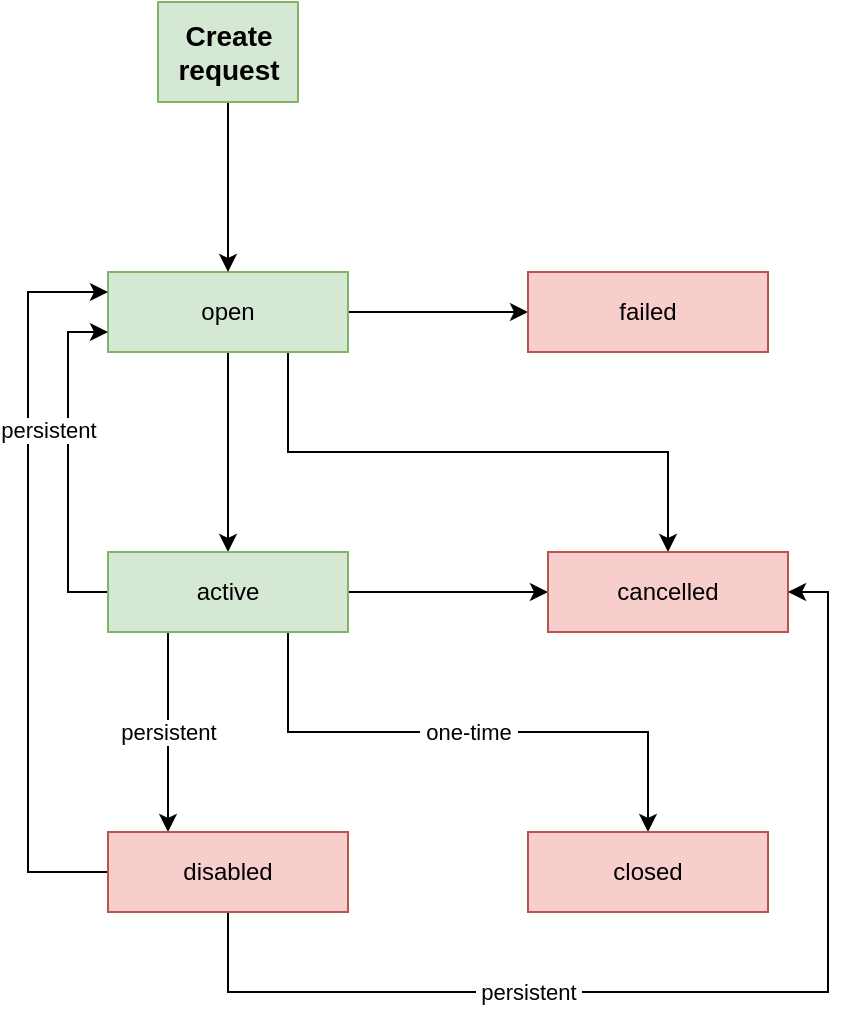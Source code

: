 <mxfile version="26.0.4">
  <diagram name="Page-1" id="JCY_7pM3ajEWTNnSOldf">
    <mxGraphModel dx="1114" dy="1198" grid="1" gridSize="10" guides="1" tooltips="1" connect="1" arrows="1" fold="1" page="1" pageScale="1" pageWidth="850" pageHeight="1100" math="0" shadow="0">
      <root>
        <mxCell id="0" />
        <mxCell id="1" parent="0" />
        <mxCell id="Pj8K4zCSjB6efHpe8W9U-7" style="edgeStyle=orthogonalEdgeStyle;rounded=0;orthogonalLoop=1;jettySize=auto;html=1;" edge="1" parent="1" source="Pj8K4zCSjB6efHpe8W9U-1" target="Pj8K4zCSjB6efHpe8W9U-2">
          <mxGeometry relative="1" as="geometry" />
        </mxCell>
        <mxCell id="Pj8K4zCSjB6efHpe8W9U-9" style="edgeStyle=orthogonalEdgeStyle;rounded=0;orthogonalLoop=1;jettySize=auto;html=1;" edge="1" parent="1" source="Pj8K4zCSjB6efHpe8W9U-1" target="Pj8K4zCSjB6efHpe8W9U-3">
          <mxGeometry relative="1" as="geometry" />
        </mxCell>
        <mxCell id="Pj8K4zCSjB6efHpe8W9U-10" style="edgeStyle=orthogonalEdgeStyle;rounded=0;orthogonalLoop=1;jettySize=auto;html=1;exitX=0.75;exitY=1;exitDx=0;exitDy=0;" edge="1" parent="1" source="Pj8K4zCSjB6efHpe8W9U-1" target="Pj8K4zCSjB6efHpe8W9U-4">
          <mxGeometry relative="1" as="geometry" />
        </mxCell>
        <mxCell id="Pj8K4zCSjB6efHpe8W9U-1" value="open" style="rounded=0;whiteSpace=wrap;html=1;fillColor=#d5e8d4;strokeColor=#82b366;" vertex="1" parent="1">
          <mxGeometry x="310" y="465" width="120" height="40" as="geometry" />
        </mxCell>
        <mxCell id="Pj8K4zCSjB6efHpe8W9U-2" value="failed" style="rounded=0;whiteSpace=wrap;html=1;fillColor=#f8cecc;strokeColor=#b85450;" vertex="1" parent="1">
          <mxGeometry x="520" y="465" width="120" height="40" as="geometry" />
        </mxCell>
        <mxCell id="Pj8K4zCSjB6efHpe8W9U-11" style="edgeStyle=orthogonalEdgeStyle;rounded=0;orthogonalLoop=1;jettySize=auto;html=1;" edge="1" parent="1" source="Pj8K4zCSjB6efHpe8W9U-3" target="Pj8K4zCSjB6efHpe8W9U-4">
          <mxGeometry relative="1" as="geometry" />
        </mxCell>
        <mxCell id="Pj8K4zCSjB6efHpe8W9U-17" style="edgeStyle=orthogonalEdgeStyle;rounded=0;orthogonalLoop=1;jettySize=auto;html=1;exitX=0;exitY=0.5;exitDx=0;exitDy=0;entryX=0;entryY=0.75;entryDx=0;entryDy=0;" edge="1" parent="1" source="Pj8K4zCSjB6efHpe8W9U-3" target="Pj8K4zCSjB6efHpe8W9U-1">
          <mxGeometry relative="1" as="geometry" />
        </mxCell>
        <mxCell id="Pj8K4zCSjB6efHpe8W9U-20" value="&amp;nbsp;one-time&amp;nbsp;" style="edgeStyle=orthogonalEdgeStyle;rounded=0;orthogonalLoop=1;jettySize=auto;html=1;exitX=0.75;exitY=1;exitDx=0;exitDy=0;" edge="1" parent="1" source="Pj8K4zCSjB6efHpe8W9U-3" target="Pj8K4zCSjB6efHpe8W9U-6">
          <mxGeometry relative="1" as="geometry" />
        </mxCell>
        <mxCell id="Pj8K4zCSjB6efHpe8W9U-24" value="persistent" style="edgeStyle=orthogonalEdgeStyle;rounded=0;orthogonalLoop=1;jettySize=auto;html=1;exitX=0.25;exitY=1;exitDx=0;exitDy=0;entryX=0.25;entryY=0;entryDx=0;entryDy=0;" edge="1" parent="1" source="Pj8K4zCSjB6efHpe8W9U-3" target="Pj8K4zCSjB6efHpe8W9U-5">
          <mxGeometry relative="1" as="geometry" />
        </mxCell>
        <mxCell id="Pj8K4zCSjB6efHpe8W9U-3" value="active" style="rounded=0;whiteSpace=wrap;html=1;fillColor=#d5e8d4;strokeColor=#82b366;" vertex="1" parent="1">
          <mxGeometry x="310" y="605" width="120" height="40" as="geometry" />
        </mxCell>
        <mxCell id="Pj8K4zCSjB6efHpe8W9U-4" value="c&lt;span style=&quot;background-color: transparent; color: light-dark(rgb(0, 0, 0), rgb(255, 255, 255));&quot;&gt;ancelled&lt;/span&gt;" style="rounded=0;whiteSpace=wrap;html=1;fillColor=#f8cecc;strokeColor=#b85450;" vertex="1" parent="1">
          <mxGeometry x="530" y="605" width="120" height="40" as="geometry" />
        </mxCell>
        <mxCell id="Pj8K4zCSjB6efHpe8W9U-16" value="persistent" style="edgeStyle=orthogonalEdgeStyle;rounded=0;orthogonalLoop=1;jettySize=auto;html=1;exitX=0;exitY=0.5;exitDx=0;exitDy=0;entryX=0;entryY=0.25;entryDx=0;entryDy=0;" edge="1" parent="1" source="Pj8K4zCSjB6efHpe8W9U-5" target="Pj8K4zCSjB6efHpe8W9U-1">
          <mxGeometry x="0.41" y="-10" relative="1" as="geometry">
            <Array as="points">
              <mxPoint x="270" y="765" />
              <mxPoint x="270" y="475" />
            </Array>
            <mxPoint as="offset" />
          </mxGeometry>
        </mxCell>
        <mxCell id="Pj8K4zCSjB6efHpe8W9U-21" value="&amp;nbsp;persistent&amp;nbsp;" style="edgeStyle=orthogonalEdgeStyle;rounded=0;orthogonalLoop=1;jettySize=auto;html=1;entryX=1;entryY=0.5;entryDx=0;entryDy=0;" edge="1" parent="1" source="Pj8K4zCSjB6efHpe8W9U-5" target="Pj8K4zCSjB6efHpe8W9U-4">
          <mxGeometry x="-0.321" relative="1" as="geometry">
            <Array as="points">
              <mxPoint x="370" y="825" />
              <mxPoint x="670" y="825" />
              <mxPoint x="670" y="625" />
            </Array>
            <mxPoint as="offset" />
          </mxGeometry>
        </mxCell>
        <mxCell id="Pj8K4zCSjB6efHpe8W9U-5" value="disabled" style="rounded=0;whiteSpace=wrap;html=1;fillColor=#f8cecc;strokeColor=#b85450;" vertex="1" parent="1">
          <mxGeometry x="310" y="745" width="120" height="40" as="geometry" />
        </mxCell>
        <mxCell id="Pj8K4zCSjB6efHpe8W9U-6" value="c&lt;span style=&quot;background-color: transparent; color: light-dark(rgb(0, 0, 0), rgb(255, 255, 255));&quot;&gt;losed&lt;/span&gt;" style="rounded=0;whiteSpace=wrap;html=1;fillColor=#f8cecc;strokeColor=#b85450;" vertex="1" parent="1">
          <mxGeometry x="520" y="745" width="120" height="40" as="geometry" />
        </mxCell>
        <mxCell id="Pj8K4zCSjB6efHpe8W9U-23" style="edgeStyle=orthogonalEdgeStyle;rounded=0;orthogonalLoop=1;jettySize=auto;html=1;" edge="1" parent="1" source="Pj8K4zCSjB6efHpe8W9U-22" target="Pj8K4zCSjB6efHpe8W9U-1">
          <mxGeometry relative="1" as="geometry" />
        </mxCell>
        <mxCell id="Pj8K4zCSjB6efHpe8W9U-22" value="Create&lt;div&gt;request&lt;/div&gt;" style="text;html=1;align=center;verticalAlign=middle;resizable=0;points=[];autosize=1;strokeColor=#82b366;fillColor=#d5e8d4;fontStyle=1;fontSize=14;" vertex="1" parent="1">
          <mxGeometry x="335" y="330" width="70" height="50" as="geometry" />
        </mxCell>
      </root>
    </mxGraphModel>
  </diagram>
</mxfile>
